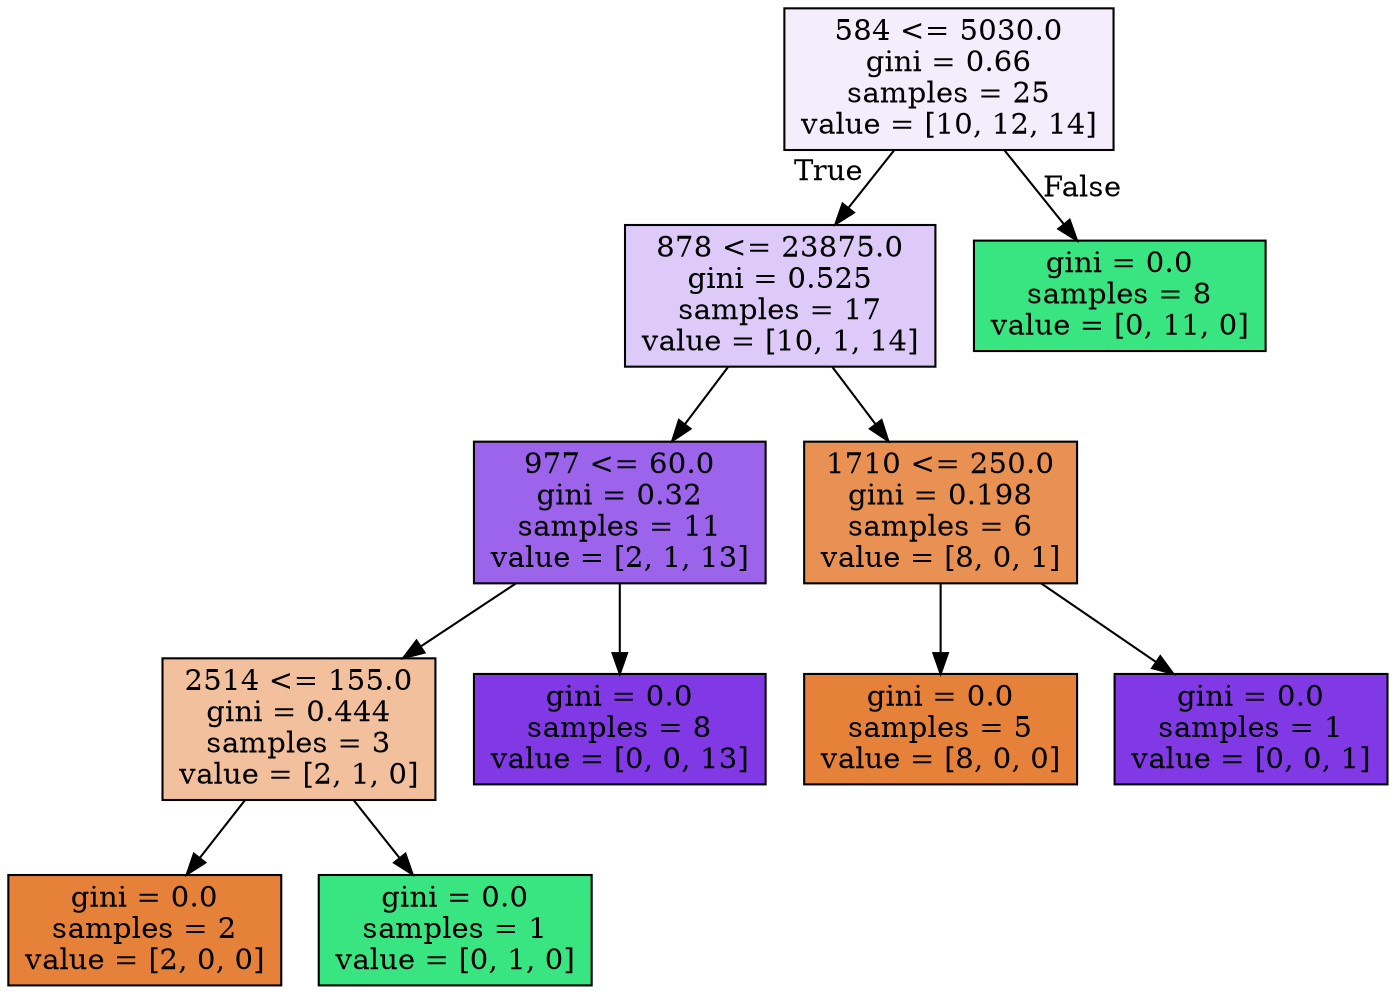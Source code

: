 digraph Tree {
node [shape=box, style="filled", color="black"] ;
0 [label="584 <= 5030.0\ngini = 0.66\nsamples = 25\nvalue = [10, 12, 14]", fillcolor="#8139e515"] ;
1 [label="878 <= 23875.0\ngini = 0.525\nsamples = 17\nvalue = [10, 1, 14]", fillcolor="#8139e544"] ;
0 -> 1 [labeldistance=2.5, labelangle=45, headlabel="True"] ;
2 [label="977 <= 60.0\ngini = 0.32\nsamples = 11\nvalue = [2, 1, 13]", fillcolor="#8139e5c8"] ;
1 -> 2 ;
3 [label="2514 <= 155.0\ngini = 0.444\nsamples = 3\nvalue = [2, 1, 0]", fillcolor="#e581397f"] ;
2 -> 3 ;
4 [label="gini = 0.0\nsamples = 2\nvalue = [2, 0, 0]", fillcolor="#e58139ff"] ;
3 -> 4 ;
5 [label="gini = 0.0\nsamples = 1\nvalue = [0, 1, 0]", fillcolor="#39e581ff"] ;
3 -> 5 ;
6 [label="gini = 0.0\nsamples = 8\nvalue = [0, 0, 13]", fillcolor="#8139e5ff"] ;
2 -> 6 ;
7 [label="1710 <= 250.0\ngini = 0.198\nsamples = 6\nvalue = [8, 0, 1]", fillcolor="#e58139df"] ;
1 -> 7 ;
8 [label="gini = 0.0\nsamples = 5\nvalue = [8, 0, 0]", fillcolor="#e58139ff"] ;
7 -> 8 ;
9 [label="gini = 0.0\nsamples = 1\nvalue = [0, 0, 1]", fillcolor="#8139e5ff"] ;
7 -> 9 ;
10 [label="gini = 0.0\nsamples = 8\nvalue = [0, 11, 0]", fillcolor="#39e581ff"] ;
0 -> 10 [labeldistance=2.5, labelangle=-45, headlabel="False"] ;
}